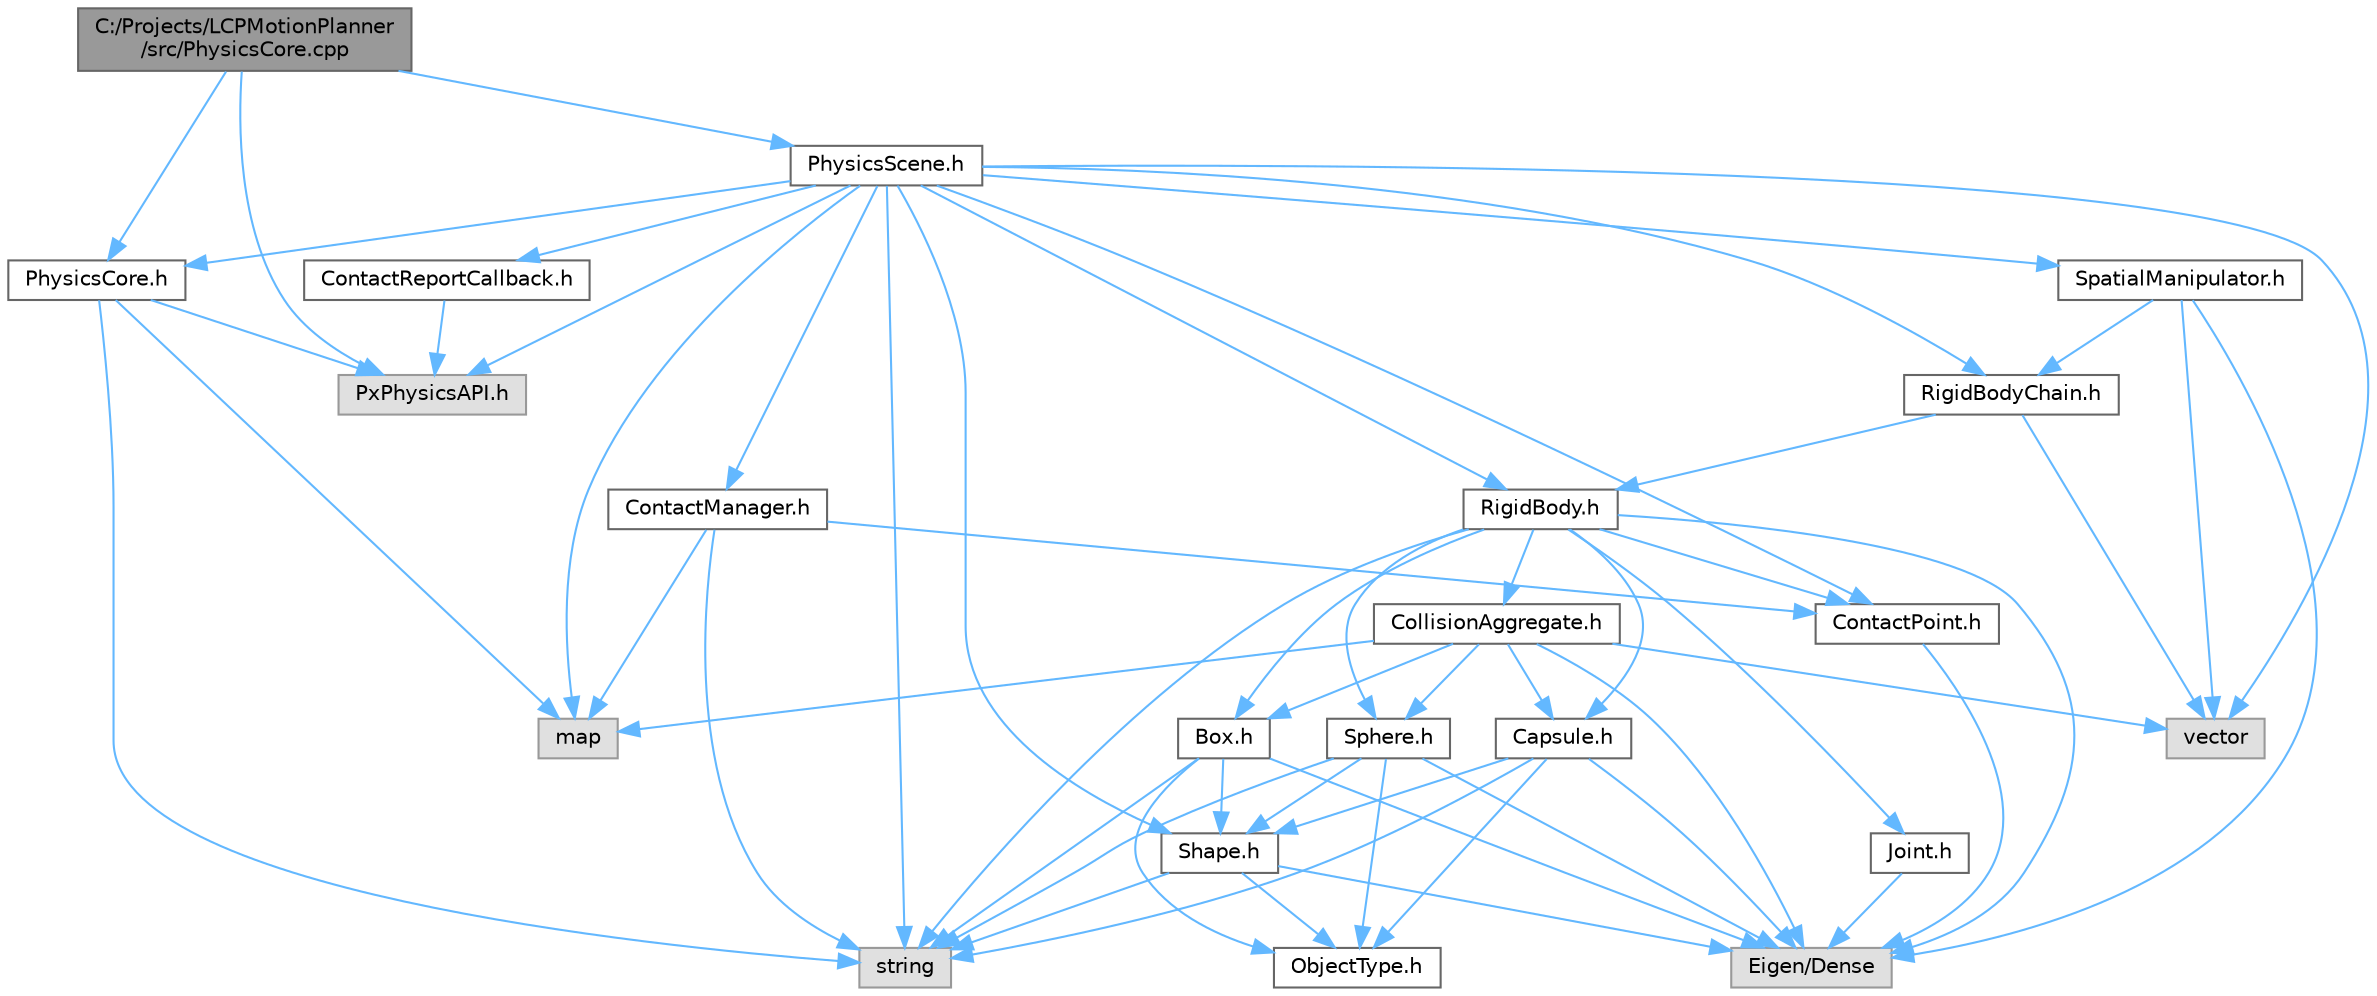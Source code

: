 digraph "C:/Projects/LCPMotionPlanner/src/PhysicsCore.cpp"
{
 // LATEX_PDF_SIZE
  bgcolor="transparent";
  edge [fontname=Helvetica,fontsize=10,labelfontname=Helvetica,labelfontsize=10];
  node [fontname=Helvetica,fontsize=10,shape=box,height=0.2,width=0.4];
  Node1 [label="C:/Projects/LCPMotionPlanner\l/src/PhysicsCore.cpp",height=0.2,width=0.4,color="gray40", fillcolor="grey60", style="filled", fontcolor="black",tooltip=" "];
  Node1 -> Node2 [color="steelblue1",style="solid"];
  Node2 [label="PhysicsCore.h",height=0.2,width=0.4,color="grey40", fillcolor="white", style="filled",URL="$_physics_core_8h.html",tooltip=" "];
  Node2 -> Node3 [color="steelblue1",style="solid"];
  Node3 [label="PxPhysicsAPI.h",height=0.2,width=0.4,color="grey60", fillcolor="#E0E0E0", style="filled",tooltip=" "];
  Node2 -> Node4 [color="steelblue1",style="solid"];
  Node4 [label="map",height=0.2,width=0.4,color="grey60", fillcolor="#E0E0E0", style="filled",tooltip=" "];
  Node2 -> Node5 [color="steelblue1",style="solid"];
  Node5 [label="string",height=0.2,width=0.4,color="grey60", fillcolor="#E0E0E0", style="filled",tooltip=" "];
  Node1 -> Node3 [color="steelblue1",style="solid"];
  Node1 -> Node6 [color="steelblue1",style="solid"];
  Node6 [label="PhysicsScene.h",height=0.2,width=0.4,color="grey40", fillcolor="white", style="filled",URL="$_physics_scene_8h.html",tooltip=" "];
  Node6 -> Node2 [color="steelblue1",style="solid"];
  Node6 -> Node7 [color="steelblue1",style="solid"];
  Node7 [label="ContactReportCallback.h",height=0.2,width=0.4,color="grey40", fillcolor="white", style="filled",URL="$_contact_report_callback_8h.html",tooltip=" "];
  Node7 -> Node3 [color="steelblue1",style="solid"];
  Node6 -> Node8 [color="steelblue1",style="solid"];
  Node8 [label="Shape.h",height=0.2,width=0.4,color="grey40", fillcolor="white", style="filled",URL="$_shape_8h.html",tooltip=" "];
  Node8 -> Node9 [color="steelblue1",style="solid"];
  Node9 [label="ObjectType.h",height=0.2,width=0.4,color="grey40", fillcolor="white", style="filled",URL="$_object_type_8h.html",tooltip=" "];
  Node8 -> Node10 [color="steelblue1",style="solid"];
  Node10 [label="Eigen/Dense",height=0.2,width=0.4,color="grey60", fillcolor="#E0E0E0", style="filled",tooltip=" "];
  Node8 -> Node5 [color="steelblue1",style="solid"];
  Node6 -> Node11 [color="steelblue1",style="solid"];
  Node11 [label="RigidBody.h",height=0.2,width=0.4,color="grey40", fillcolor="white", style="filled",URL="$_rigid_body_8h.html",tooltip=" "];
  Node11 -> Node10 [color="steelblue1",style="solid"];
  Node11 -> Node12 [color="steelblue1",style="solid"];
  Node12 [label="Joint.h",height=0.2,width=0.4,color="grey40", fillcolor="white", style="filled",URL="$_joint_8h.html",tooltip=" "];
  Node12 -> Node10 [color="steelblue1",style="solid"];
  Node11 -> Node13 [color="steelblue1",style="solid"];
  Node13 [label="CollisionAggregate.h",height=0.2,width=0.4,color="grey40", fillcolor="white", style="filled",URL="$_collision_aggregate_8h.html",tooltip=" "];
  Node13 -> Node14 [color="steelblue1",style="solid"];
  Node14 [label="Sphere.h",height=0.2,width=0.4,color="grey40", fillcolor="white", style="filled",URL="$_sphere_8h.html",tooltip=" "];
  Node14 -> Node8 [color="steelblue1",style="solid"];
  Node14 -> Node9 [color="steelblue1",style="solid"];
  Node14 -> Node10 [color="steelblue1",style="solid"];
  Node14 -> Node5 [color="steelblue1",style="solid"];
  Node13 -> Node15 [color="steelblue1",style="solid"];
  Node15 [label="Capsule.h",height=0.2,width=0.4,color="grey40", fillcolor="white", style="filled",URL="$_capsule_8h.html",tooltip=" "];
  Node15 -> Node8 [color="steelblue1",style="solid"];
  Node15 -> Node9 [color="steelblue1",style="solid"];
  Node15 -> Node10 [color="steelblue1",style="solid"];
  Node15 -> Node5 [color="steelblue1",style="solid"];
  Node13 -> Node16 [color="steelblue1",style="solid"];
  Node16 [label="Box.h",height=0.2,width=0.4,color="grey40", fillcolor="white", style="filled",URL="$_box_8h.html",tooltip=" "];
  Node16 -> Node8 [color="steelblue1",style="solid"];
  Node16 -> Node9 [color="steelblue1",style="solid"];
  Node16 -> Node10 [color="steelblue1",style="solid"];
  Node16 -> Node5 [color="steelblue1",style="solid"];
  Node13 -> Node17 [color="steelblue1",style="solid"];
  Node17 [label="vector",height=0.2,width=0.4,color="grey60", fillcolor="#E0E0E0", style="filled",tooltip=" "];
  Node13 -> Node4 [color="steelblue1",style="solid"];
  Node13 -> Node10 [color="steelblue1",style="solid"];
  Node11 -> Node14 [color="steelblue1",style="solid"];
  Node11 -> Node15 [color="steelblue1",style="solid"];
  Node11 -> Node16 [color="steelblue1",style="solid"];
  Node11 -> Node18 [color="steelblue1",style="solid"];
  Node18 [label="ContactPoint.h",height=0.2,width=0.4,color="grey40", fillcolor="white", style="filled",URL="$_contact_point_8h.html",tooltip=" "];
  Node18 -> Node10 [color="steelblue1",style="solid"];
  Node11 -> Node5 [color="steelblue1",style="solid"];
  Node6 -> Node19 [color="steelblue1",style="solid"];
  Node19 [label="RigidBodyChain.h",height=0.2,width=0.4,color="grey40", fillcolor="white", style="filled",URL="$_rigid_body_chain_8h.html",tooltip=" "];
  Node19 -> Node17 [color="steelblue1",style="solid"];
  Node19 -> Node11 [color="steelblue1",style="solid"];
  Node6 -> Node20 [color="steelblue1",style="solid"];
  Node20 [label="SpatialManipulator.h",height=0.2,width=0.4,color="grey40", fillcolor="white", style="filled",URL="$_spatial_manipulator_8h.html",tooltip=" "];
  Node20 -> Node19 [color="steelblue1",style="solid"];
  Node20 -> Node10 [color="steelblue1",style="solid"];
  Node20 -> Node17 [color="steelblue1",style="solid"];
  Node6 -> Node21 [color="steelblue1",style="solid"];
  Node21 [label="ContactManager.h",height=0.2,width=0.4,color="grey40", fillcolor="white", style="filled",URL="$_contact_manager_8h.html",tooltip=" "];
  Node21 -> Node18 [color="steelblue1",style="solid"];
  Node21 -> Node5 [color="steelblue1",style="solid"];
  Node21 -> Node4 [color="steelblue1",style="solid"];
  Node6 -> Node18 [color="steelblue1",style="solid"];
  Node6 -> Node3 [color="steelblue1",style="solid"];
  Node6 -> Node5 [color="steelblue1",style="solid"];
  Node6 -> Node17 [color="steelblue1",style="solid"];
  Node6 -> Node4 [color="steelblue1",style="solid"];
}
